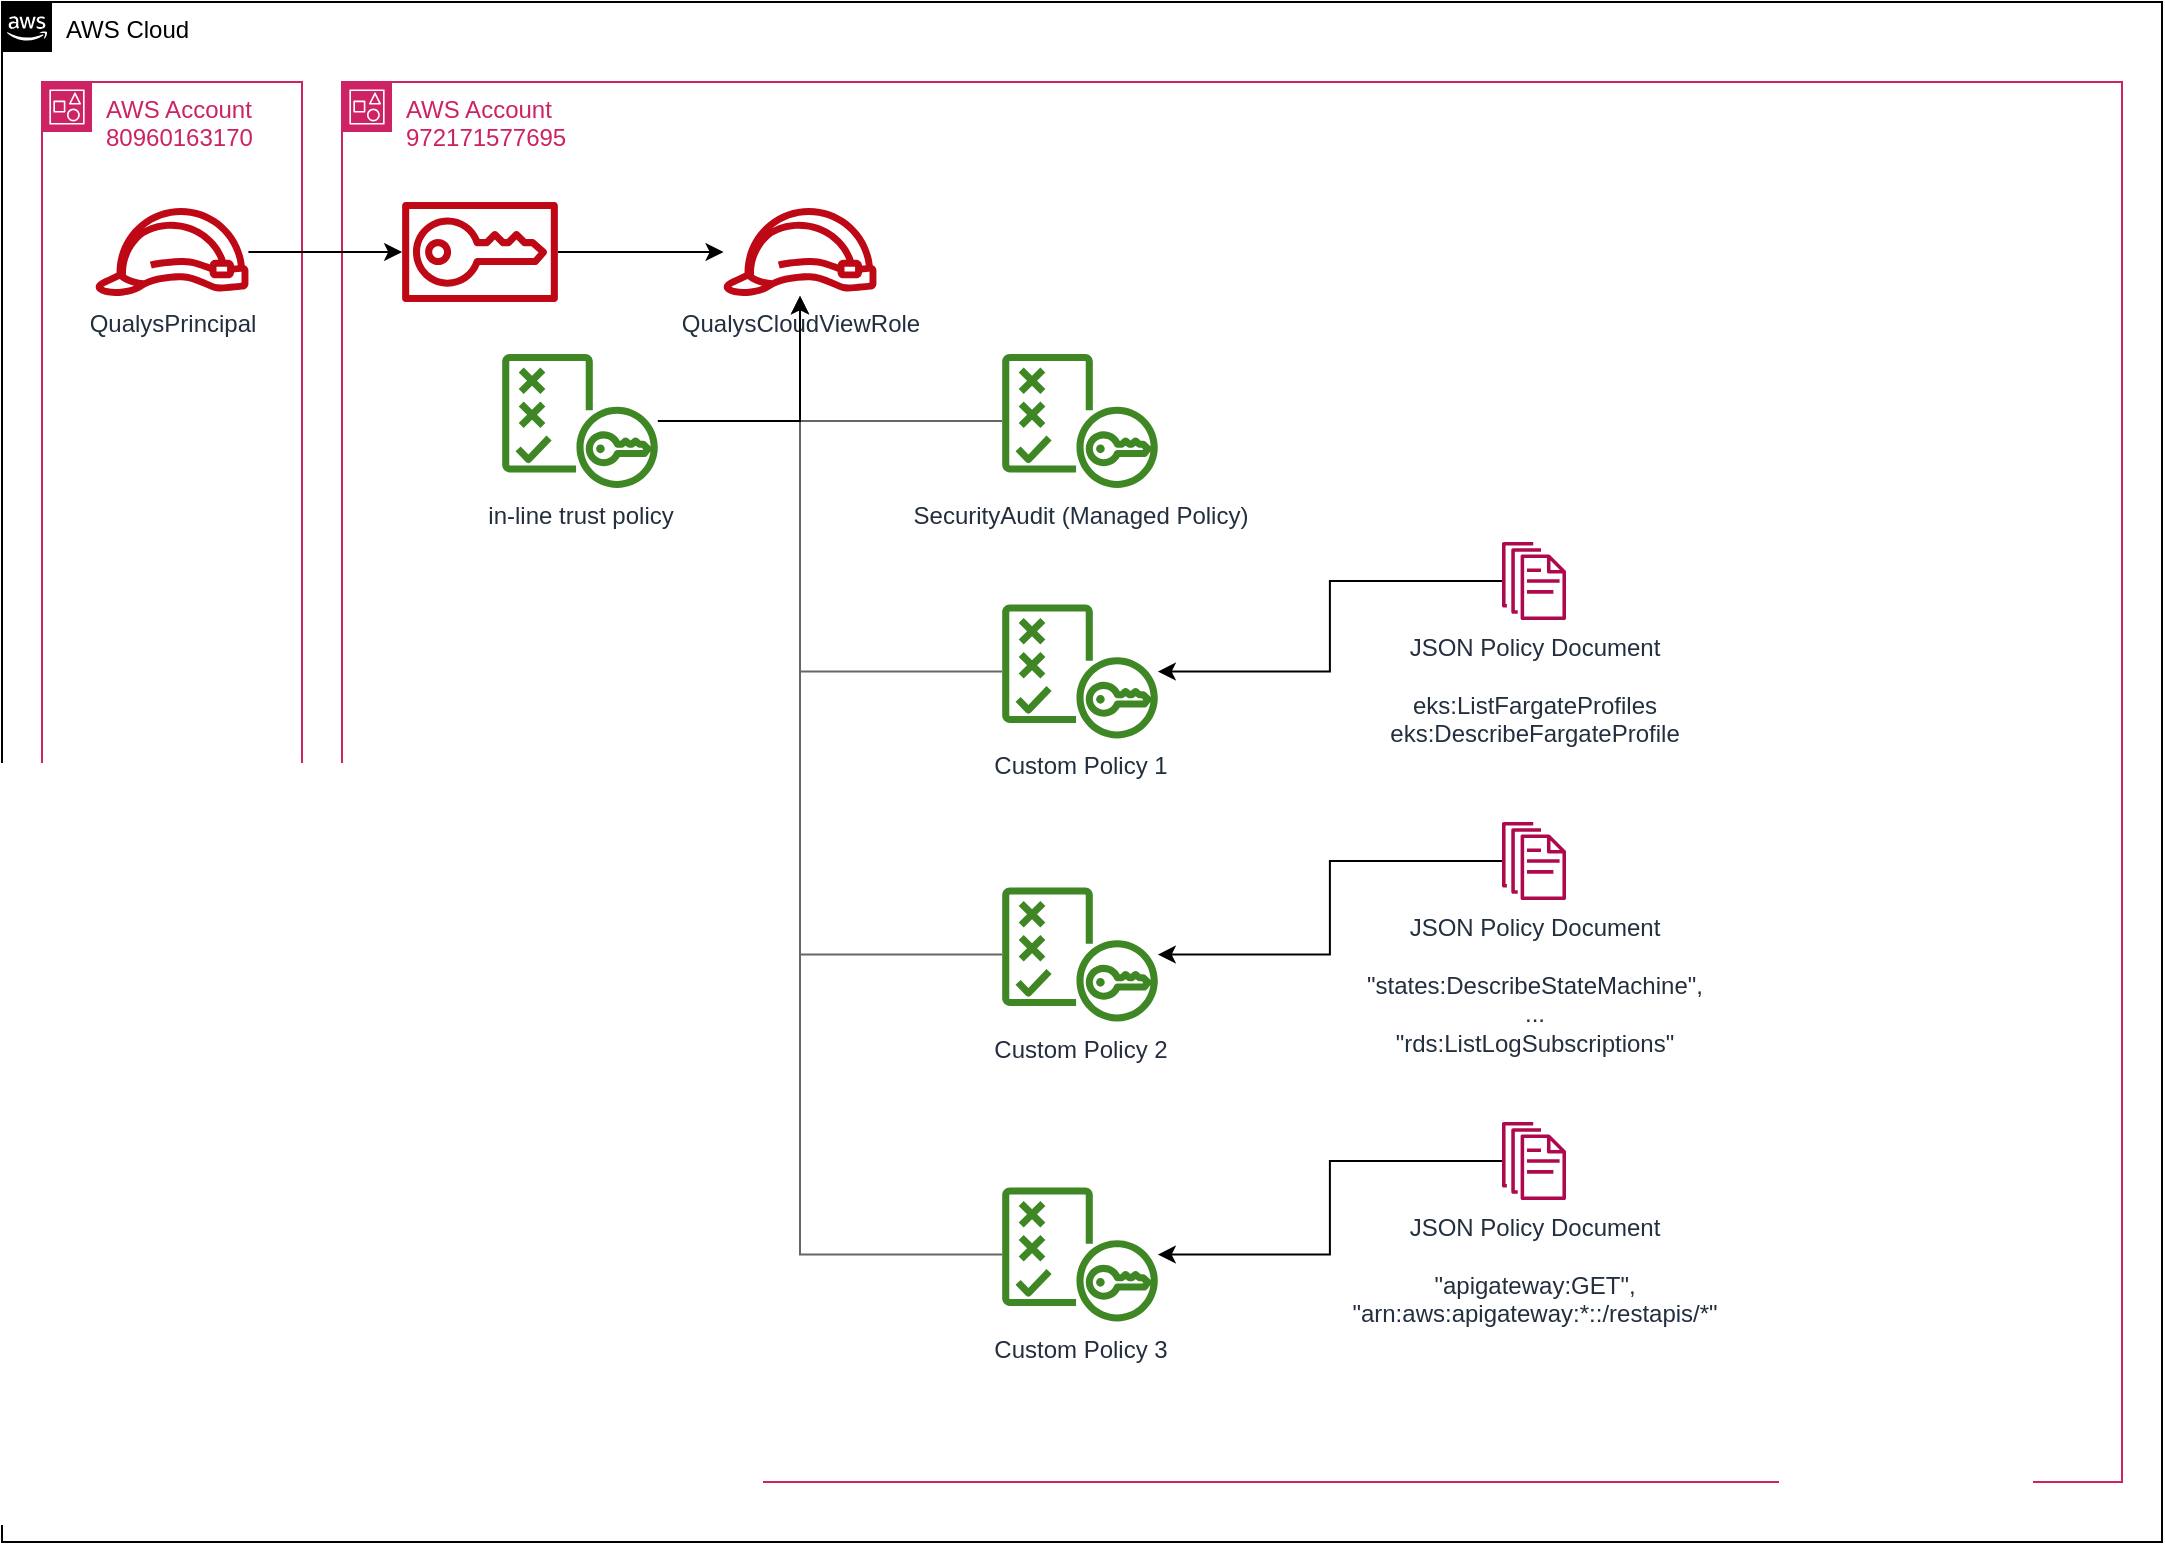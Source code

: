 <mxfile version="21.3.2" type="device">
  <diagram id="Ht1M8jgEwFfnCIfOTk4-" name="Page-1">
    <mxGraphModel dx="1136" dy="2183" grid="1" gridSize="10" guides="1" tooltips="1" connect="1" arrows="1" fold="1" page="1" pageScale="1" pageWidth="1169" pageHeight="827" math="0" shadow="0">
      <root>
        <mxCell id="0" />
        <mxCell id="1" parent="0" />
        <mxCell id="UEzPUAAOIrF-is8g5C7q-175" value="AWS Cloud" style="points=[[0,0],[0.25,0],[0.5,0],[0.75,0],[1,0],[1,0.25],[1,0.5],[1,0.75],[1,1],[0.75,1],[0.5,1],[0.25,1],[0,1],[0,0.75],[0,0.5],[0,0.25]];outlineConnect=0;html=1;whiteSpace=wrap;fontSize=12;fontStyle=0;shape=mxgraph.aws4.group;grIcon=mxgraph.aws4.group_aws_cloud_alt;verticalAlign=top;align=left;spacingLeft=30;dashed=0;labelBackgroundColor=#ffffff;container=0;pointerEvents=0;collapsible=0;recursiveResize=0;" parent="1" vertex="1">
          <mxGeometry x="40" y="-490" width="1080" height="770" as="geometry" />
        </mxCell>
        <mxCell id="yBIT4Z-B5Y2RuPXfhLnc-30" value="AWS Account&lt;br&gt;972171577695" style="points=[[0,0],[0.25,0],[0.5,0],[0.75,0],[1,0],[1,0.25],[1,0.5],[1,0.75],[1,1],[0.75,1],[0.5,1],[0.25,1],[0,1],[0,0.75],[0,0.5],[0,0.25]];outlineConnect=0;gradientColor=none;html=1;whiteSpace=wrap;fontSize=12;fontStyle=0;container=0;pointerEvents=0;collapsible=0;recursiveResize=0;shape=mxgraph.aws4.group;grIcon=mxgraph.aws4.group_account;strokeColor=#CD2264;fillColor=none;verticalAlign=top;align=left;spacingLeft=30;fontColor=#CD2264;dashed=0;" parent="1" vertex="1">
          <mxGeometry x="210" y="-450" width="890" height="700" as="geometry" />
        </mxCell>
        <mxCell id="citPmGRXfPtcW6j4eSgK-28" style="edgeStyle=orthogonalEdgeStyle;rounded=0;orthogonalLoop=1;jettySize=auto;html=1;" edge="1" parent="1" source="citPmGRXfPtcW6j4eSgK-27" target="citPmGRXfPtcW6j4eSgK-1">
          <mxGeometry relative="1" as="geometry" />
        </mxCell>
        <mxCell id="citPmGRXfPtcW6j4eSgK-1" value="QualysCloudViewRole" style="sketch=0;outlineConnect=0;fontColor=#232F3E;gradientColor=none;fillColor=#BF0816;strokeColor=none;dashed=0;verticalLabelPosition=bottom;verticalAlign=top;align=center;html=1;fontSize=12;fontStyle=0;aspect=fixed;pointerEvents=1;shape=mxgraph.aws4.role;" vertex="1" parent="1">
          <mxGeometry x="400" y="-387" width="78" height="44" as="geometry" />
        </mxCell>
        <mxCell id="citPmGRXfPtcW6j4eSgK-7" style="edgeStyle=orthogonalEdgeStyle;rounded=0;orthogonalLoop=1;jettySize=auto;html=1;fillColor=#f5f5f5;strokeColor=#666666;" edge="1" parent="1" source="citPmGRXfPtcW6j4eSgK-3" target="citPmGRXfPtcW6j4eSgK-1">
          <mxGeometry relative="1" as="geometry" />
        </mxCell>
        <mxCell id="citPmGRXfPtcW6j4eSgK-3" value="Custom Policy 1" style="sketch=0;outlineConnect=0;fontColor=#232F3E;gradientColor=none;fillColor=#3F8624;strokeColor=none;dashed=0;verticalLabelPosition=bottom;verticalAlign=top;align=center;html=1;fontSize=12;fontStyle=0;aspect=fixed;pointerEvents=1;shape=mxgraph.aws4.policy;" vertex="1" parent="1">
          <mxGeometry x="540" y="-188.75" width="78" height="67" as="geometry" />
        </mxCell>
        <mxCell id="citPmGRXfPtcW6j4eSgK-8" style="edgeStyle=orthogonalEdgeStyle;rounded=0;orthogonalLoop=1;jettySize=auto;html=1;fillColor=#f5f5f5;strokeColor=#666666;" edge="1" parent="1" source="citPmGRXfPtcW6j4eSgK-4" target="citPmGRXfPtcW6j4eSgK-1">
          <mxGeometry relative="1" as="geometry" />
        </mxCell>
        <mxCell id="citPmGRXfPtcW6j4eSgK-4" value="Custom Policy 2" style="sketch=0;outlineConnect=0;fontColor=#232F3E;gradientColor=none;fillColor=#3F8624;strokeColor=none;dashed=0;verticalLabelPosition=bottom;verticalAlign=top;align=center;html=1;fontSize=12;fontStyle=0;aspect=fixed;pointerEvents=1;shape=mxgraph.aws4.policy;" vertex="1" parent="1">
          <mxGeometry x="540" y="-47.25" width="78" height="67" as="geometry" />
        </mxCell>
        <mxCell id="citPmGRXfPtcW6j4eSgK-9" style="edgeStyle=orthogonalEdgeStyle;rounded=0;orthogonalLoop=1;jettySize=auto;html=1;fillColor=#f5f5f5;strokeColor=#666666;" edge="1" parent="1" source="citPmGRXfPtcW6j4eSgK-5" target="citPmGRXfPtcW6j4eSgK-1">
          <mxGeometry relative="1" as="geometry" />
        </mxCell>
        <mxCell id="citPmGRXfPtcW6j4eSgK-5" value="Custom&amp;nbsp;Policy 3" style="sketch=0;outlineConnect=0;fontColor=#232F3E;gradientColor=none;fillColor=#3F8624;strokeColor=none;dashed=0;verticalLabelPosition=bottom;verticalAlign=top;align=center;html=1;fontSize=12;fontStyle=0;aspect=fixed;pointerEvents=1;shape=mxgraph.aws4.policy;" vertex="1" parent="1">
          <mxGeometry x="540" y="102.75" width="78" height="67" as="geometry" />
        </mxCell>
        <mxCell id="citPmGRXfPtcW6j4eSgK-10" style="edgeStyle=orthogonalEdgeStyle;rounded=0;orthogonalLoop=1;jettySize=auto;html=1;fillColor=#f5f5f5;strokeColor=#666666;" edge="1" parent="1" source="citPmGRXfPtcW6j4eSgK-6" target="citPmGRXfPtcW6j4eSgK-1">
          <mxGeometry relative="1" as="geometry" />
        </mxCell>
        <mxCell id="citPmGRXfPtcW6j4eSgK-6" value="SecurityAudit (Managed Policy)" style="sketch=0;outlineConnect=0;fontColor=#232F3E;gradientColor=none;fillColor=#3F8624;strokeColor=none;dashed=0;verticalLabelPosition=bottom;verticalAlign=top;align=center;html=1;fontSize=12;fontStyle=0;aspect=fixed;pointerEvents=1;shape=mxgraph.aws4.policy;" vertex="1" parent="1">
          <mxGeometry x="540" y="-314" width="78" height="67" as="geometry" />
        </mxCell>
        <mxCell id="citPmGRXfPtcW6j4eSgK-12" style="edgeStyle=orthogonalEdgeStyle;rounded=0;orthogonalLoop=1;jettySize=auto;html=1;" edge="1" parent="1" source="citPmGRXfPtcW6j4eSgK-11" target="citPmGRXfPtcW6j4eSgK-1">
          <mxGeometry relative="1" as="geometry" />
        </mxCell>
        <mxCell id="citPmGRXfPtcW6j4eSgK-11" value="in-line trust policy" style="sketch=0;outlineConnect=0;fontColor=#232F3E;gradientColor=none;fillColor=#3F8624;strokeColor=none;dashed=0;verticalLabelPosition=bottom;verticalAlign=top;align=center;html=1;fontSize=12;fontStyle=0;aspect=fixed;pointerEvents=1;shape=mxgraph.aws4.policy;" vertex="1" parent="1">
          <mxGeometry x="290" y="-314" width="78" height="67" as="geometry" />
        </mxCell>
        <mxCell id="citPmGRXfPtcW6j4eSgK-13" value="AWS Account&lt;br&gt;80960163170" style="points=[[0,0],[0.25,0],[0.5,0],[0.75,0],[1,0],[1,0.25],[1,0.5],[1,0.75],[1,1],[0.75,1],[0.5,1],[0.25,1],[0,1],[0,0.75],[0,0.5],[0,0.25]];outlineConnect=0;gradientColor=none;html=1;whiteSpace=wrap;fontSize=12;fontStyle=0;container=1;pointerEvents=0;collapsible=0;recursiveResize=0;shape=mxgraph.aws4.group;grIcon=mxgraph.aws4.group_account;strokeColor=#CD2264;fillColor=none;verticalAlign=top;align=left;spacingLeft=30;fontColor=#CD2264;dashed=0;" vertex="1" parent="1">
          <mxGeometry x="60" y="-450" width="130" height="700" as="geometry" />
        </mxCell>
        <mxCell id="citPmGRXfPtcW6j4eSgK-25" value="QualysPrincipal" style="sketch=0;outlineConnect=0;fontColor=#232F3E;gradientColor=none;fillColor=#BF0816;strokeColor=none;dashed=0;verticalLabelPosition=bottom;verticalAlign=top;align=center;html=1;fontSize=12;fontStyle=0;aspect=fixed;pointerEvents=1;shape=mxgraph.aws4.role;" vertex="1" parent="citPmGRXfPtcW6j4eSgK-13">
          <mxGeometry x="26" y="63" width="78" height="44" as="geometry" />
        </mxCell>
        <mxCell id="citPmGRXfPtcW6j4eSgK-22" style="edgeStyle=orthogonalEdgeStyle;rounded=0;orthogonalLoop=1;jettySize=auto;html=1;" edge="1" parent="1" source="citPmGRXfPtcW6j4eSgK-15" target="citPmGRXfPtcW6j4eSgK-3">
          <mxGeometry relative="1" as="geometry" />
        </mxCell>
        <mxCell id="citPmGRXfPtcW6j4eSgK-15" value="JSON Policy Document&lt;br&gt;&lt;br&gt;eks:ListFargateProfiles&lt;br&gt;eks:DescribeFargateProfile" style="sketch=0;outlineConnect=0;fontColor=#232F3E;gradientColor=none;fillColor=#B0084D;strokeColor=none;dashed=0;verticalLabelPosition=bottom;verticalAlign=top;align=center;html=1;fontSize=12;fontStyle=0;aspect=fixed;pointerEvents=1;shape=mxgraph.aws4.documents;" vertex="1" parent="1">
          <mxGeometry x="790" y="-220" width="32" height="39" as="geometry" />
        </mxCell>
        <mxCell id="citPmGRXfPtcW6j4eSgK-23" style="edgeStyle=orthogonalEdgeStyle;rounded=0;orthogonalLoop=1;jettySize=auto;html=1;" edge="1" parent="1" source="citPmGRXfPtcW6j4eSgK-16" target="citPmGRXfPtcW6j4eSgK-4">
          <mxGeometry relative="1" as="geometry" />
        </mxCell>
        <mxCell id="citPmGRXfPtcW6j4eSgK-16" value="JSON Policy Document&lt;br&gt;&lt;br&gt;&lt;div&gt;&quot;states:DescribeStateMachine&quot;,&lt;/div&gt;&lt;div&gt;...&lt;/div&gt;&lt;div&gt;&quot;rds:ListLogSubscriptions&quot;&lt;/div&gt;&lt;div&gt;&lt;br&gt;&lt;/div&gt;" style="sketch=0;outlineConnect=0;fontColor=#232F3E;gradientColor=none;fillColor=#B0084D;strokeColor=none;dashed=0;verticalLabelPosition=bottom;verticalAlign=top;align=center;html=1;fontSize=12;fontStyle=0;aspect=fixed;pointerEvents=1;shape=mxgraph.aws4.documents;" vertex="1" parent="1">
          <mxGeometry x="790" y="-80" width="32" height="39" as="geometry" />
        </mxCell>
        <mxCell id="citPmGRXfPtcW6j4eSgK-24" style="edgeStyle=orthogonalEdgeStyle;rounded=0;orthogonalLoop=1;jettySize=auto;html=1;" edge="1" parent="1" source="citPmGRXfPtcW6j4eSgK-19" target="citPmGRXfPtcW6j4eSgK-5">
          <mxGeometry relative="1" as="geometry" />
        </mxCell>
        <mxCell id="citPmGRXfPtcW6j4eSgK-19" value="JSON Policy Document&lt;br&gt;&lt;br&gt;&lt;div&gt;&quot;apigateway:GET&quot;,&lt;/div&gt;&lt;div&gt;&quot;arn:aws:apigateway:*::/restapis/*&quot;&lt;/div&gt;" style="sketch=0;outlineConnect=0;fontColor=#232F3E;gradientColor=none;fillColor=#B0084D;strokeColor=none;dashed=0;verticalLabelPosition=bottom;verticalAlign=top;align=center;html=1;fontSize=12;fontStyle=0;aspect=fixed;pointerEvents=1;shape=mxgraph.aws4.documents;" vertex="1" parent="1">
          <mxGeometry x="790" y="70" width="32" height="39" as="geometry" />
        </mxCell>
        <mxCell id="citPmGRXfPtcW6j4eSgK-27" value="" style="sketch=0;outlineConnect=0;fontColor=#232F3E;gradientColor=none;fillColor=#BF0816;strokeColor=none;dashed=0;verticalLabelPosition=bottom;verticalAlign=top;align=center;html=1;fontSize=12;fontStyle=0;aspect=fixed;pointerEvents=1;shape=mxgraph.aws4.sts;" vertex="1" parent="1">
          <mxGeometry x="240" y="-390" width="78" height="50" as="geometry" />
        </mxCell>
        <mxCell id="citPmGRXfPtcW6j4eSgK-29" style="edgeStyle=orthogonalEdgeStyle;rounded=0;orthogonalLoop=1;jettySize=auto;html=1;" edge="1" parent="1" source="citPmGRXfPtcW6j4eSgK-25" target="citPmGRXfPtcW6j4eSgK-27">
          <mxGeometry relative="1" as="geometry" />
        </mxCell>
      </root>
    </mxGraphModel>
  </diagram>
</mxfile>
